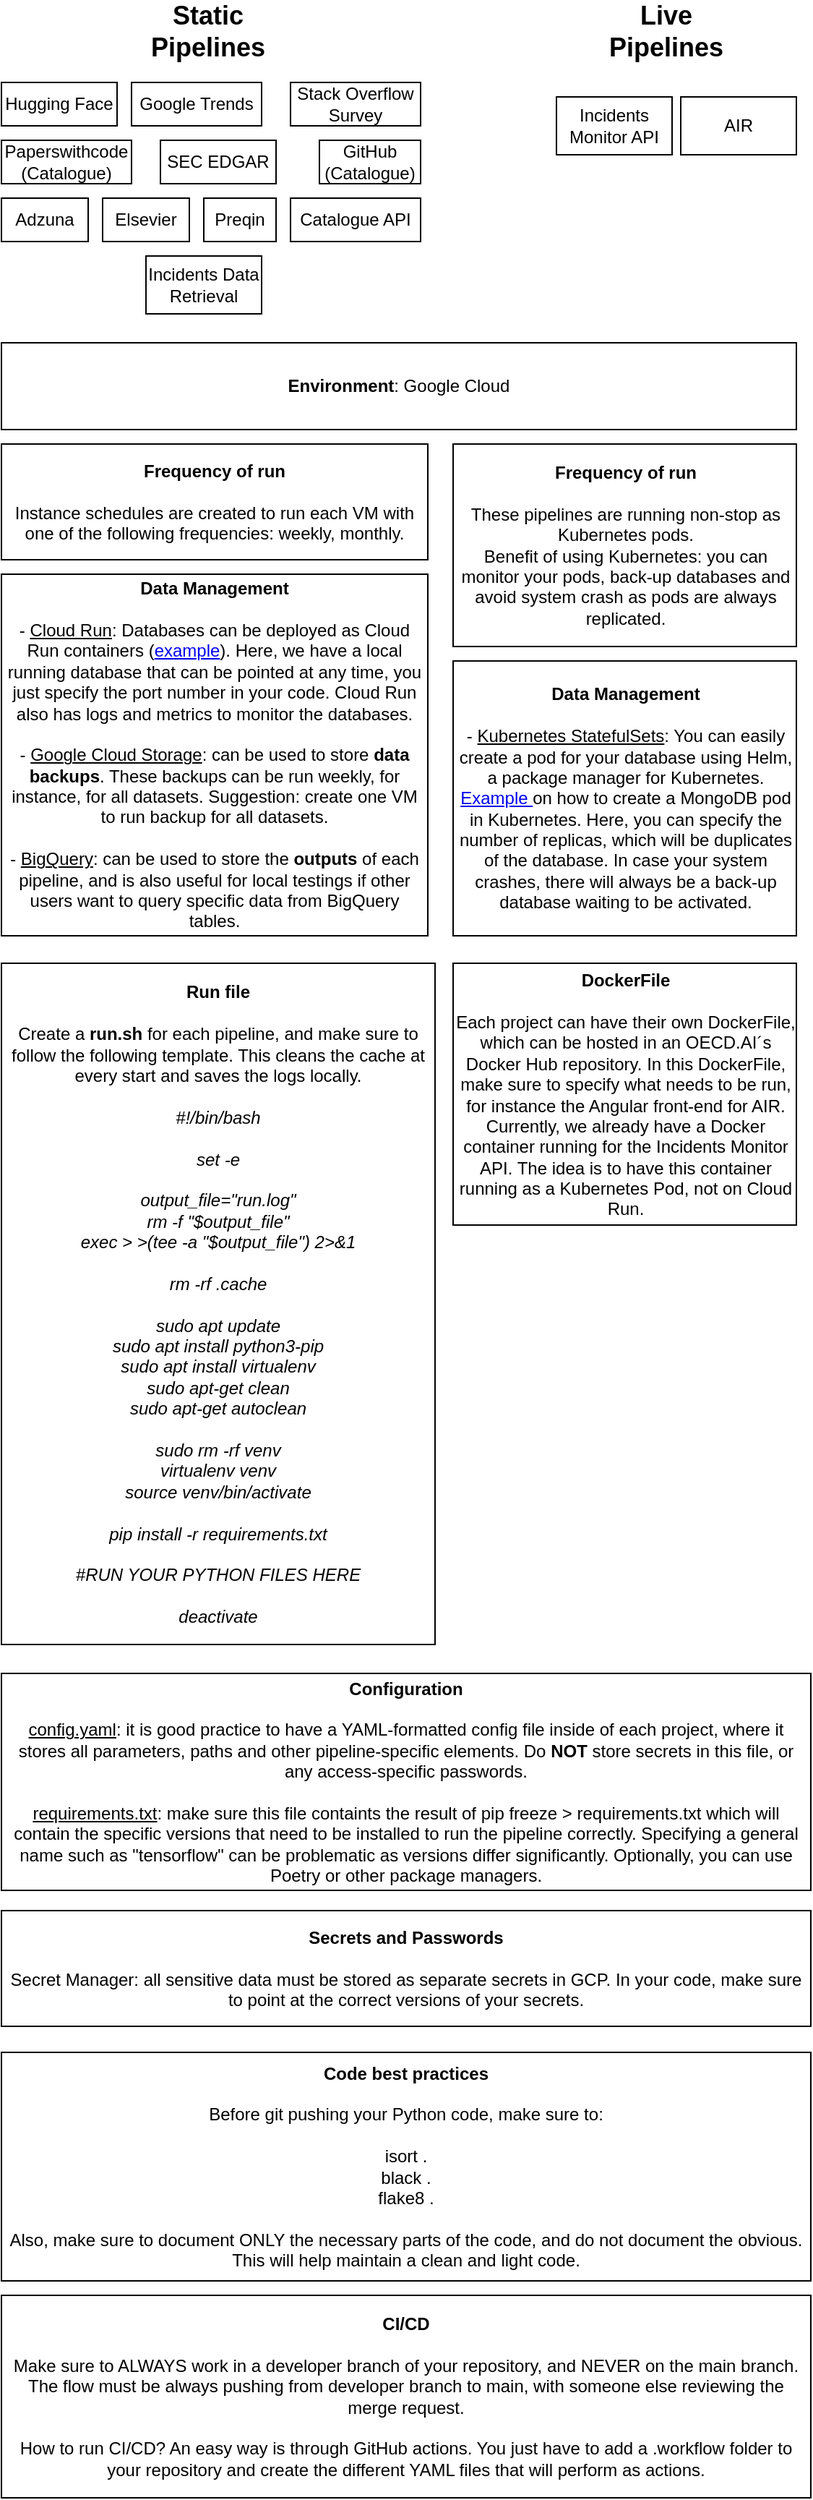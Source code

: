 <mxfile version="24.2.5" type="github">
  <diagram id="C5RBs43oDa-KdzZeNtuy" name="Page-1">
    <mxGraphModel dx="1434" dy="772" grid="1" gridSize="10" guides="1" tooltips="1" connect="1" arrows="1" fold="1" page="1" pageScale="1" pageWidth="827" pageHeight="1169" math="0" shadow="0">
      <root>
        <mxCell id="WIyWlLk6GJQsqaUBKTNV-0" />
        <mxCell id="WIyWlLk6GJQsqaUBKTNV-1" parent="WIyWlLk6GJQsqaUBKTNV-0" />
        <mxCell id="ZLdICrvh6a32DMpb2cqf-0" value="&lt;b&gt;&lt;font style=&quot;font-size: 18px;&quot;&gt;Static Pipelines&lt;/font&gt;&lt;/b&gt;" style="text;html=1;align=center;verticalAlign=middle;whiteSpace=wrap;rounded=0;" vertex="1" parent="WIyWlLk6GJQsqaUBKTNV-1">
          <mxGeometry x="132.5" y="80" width="60" height="30" as="geometry" />
        </mxCell>
        <mxCell id="ZLdICrvh6a32DMpb2cqf-2" value="&lt;b&gt;&lt;font style=&quot;font-size: 18px;&quot;&gt;Live Pipelines&lt;/font&gt;&lt;/b&gt;" style="text;html=1;align=center;verticalAlign=middle;whiteSpace=wrap;rounded=0;" vertex="1" parent="WIyWlLk6GJQsqaUBKTNV-1">
          <mxGeometry x="450" y="80" width="60" height="30" as="geometry" />
        </mxCell>
        <mxCell id="ZLdICrvh6a32DMpb2cqf-4" value="Hugging Face" style="rounded=0;whiteSpace=wrap;html=1;" vertex="1" parent="WIyWlLk6GJQsqaUBKTNV-1">
          <mxGeometry x="20" y="130" width="80" height="30" as="geometry" />
        </mxCell>
        <mxCell id="ZLdICrvh6a32DMpb2cqf-5" value="Google Trends" style="rounded=0;whiteSpace=wrap;html=1;" vertex="1" parent="WIyWlLk6GJQsqaUBKTNV-1">
          <mxGeometry x="110" y="130" width="90" height="30" as="geometry" />
        </mxCell>
        <mxCell id="ZLdICrvh6a32DMpb2cqf-6" value="Stack Overflow Survey" style="rounded=0;whiteSpace=wrap;html=1;" vertex="1" parent="WIyWlLk6GJQsqaUBKTNV-1">
          <mxGeometry x="220" y="130" width="90" height="30" as="geometry" />
        </mxCell>
        <mxCell id="ZLdICrvh6a32DMpb2cqf-7" value="SEC EDGAR" style="rounded=0;whiteSpace=wrap;html=1;" vertex="1" parent="WIyWlLk6GJQsqaUBKTNV-1">
          <mxGeometry x="130" y="170" width="80" height="30" as="geometry" />
        </mxCell>
        <mxCell id="ZLdICrvh6a32DMpb2cqf-8" value="Paperswithcode (Catalogue)" style="rounded=0;whiteSpace=wrap;html=1;" vertex="1" parent="WIyWlLk6GJQsqaUBKTNV-1">
          <mxGeometry x="20" y="170" width="90" height="30" as="geometry" />
        </mxCell>
        <mxCell id="ZLdICrvh6a32DMpb2cqf-9" value="GitHub (Catalogue)" style="rounded=0;whiteSpace=wrap;html=1;" vertex="1" parent="WIyWlLk6GJQsqaUBKTNV-1">
          <mxGeometry x="240" y="170" width="70" height="30" as="geometry" />
        </mxCell>
        <mxCell id="ZLdICrvh6a32DMpb2cqf-10" value="Adzuna" style="rounded=0;whiteSpace=wrap;html=1;" vertex="1" parent="WIyWlLk6GJQsqaUBKTNV-1">
          <mxGeometry x="20" y="210" width="60" height="30" as="geometry" />
        </mxCell>
        <mxCell id="ZLdICrvh6a32DMpb2cqf-11" value="Elsevier" style="rounded=0;whiteSpace=wrap;html=1;" vertex="1" parent="WIyWlLk6GJQsqaUBKTNV-1">
          <mxGeometry x="90" y="210" width="60" height="30" as="geometry" />
        </mxCell>
        <mxCell id="ZLdICrvh6a32DMpb2cqf-12" value="Preqin" style="rounded=0;whiteSpace=wrap;html=1;" vertex="1" parent="WIyWlLk6GJQsqaUBKTNV-1">
          <mxGeometry x="160" y="210" width="50" height="30" as="geometry" />
        </mxCell>
        <mxCell id="ZLdICrvh6a32DMpb2cqf-13" value="Catalogue API" style="rounded=0;whiteSpace=wrap;html=1;" vertex="1" parent="WIyWlLk6GJQsqaUBKTNV-1">
          <mxGeometry x="220" y="210" width="90" height="30" as="geometry" />
        </mxCell>
        <mxCell id="ZLdICrvh6a32DMpb2cqf-14" value="Incidents Monitor API" style="rounded=0;whiteSpace=wrap;html=1;" vertex="1" parent="WIyWlLk6GJQsqaUBKTNV-1">
          <mxGeometry x="404" y="140" width="80" height="40" as="geometry" />
        </mxCell>
        <mxCell id="ZLdICrvh6a32DMpb2cqf-15" value="Incidents Data Retrieval" style="rounded=0;whiteSpace=wrap;html=1;" vertex="1" parent="WIyWlLk6GJQsqaUBKTNV-1">
          <mxGeometry x="120" y="250" width="80" height="40" as="geometry" />
        </mxCell>
        <mxCell id="ZLdICrvh6a32DMpb2cqf-16" value="AIR" style="rounded=0;whiteSpace=wrap;html=1;" vertex="1" parent="WIyWlLk6GJQsqaUBKTNV-1">
          <mxGeometry x="490" y="140" width="80" height="40" as="geometry" />
        </mxCell>
        <mxCell id="ZLdICrvh6a32DMpb2cqf-20" value="&lt;b&gt;Data Management&lt;/b&gt;&lt;div&gt;&lt;br&gt;&lt;/div&gt;&lt;div&gt;- &lt;u&gt;Cloud Run&lt;/u&gt;:&amp;nbsp;&lt;span style=&quot;background-color: initial;&quot;&gt;Databases can be deployed as Cloud Run containers (&lt;/span&gt;&lt;a style=&quot;background-color: initial;&quot; href=&quot;https://hub.docker.com/_/postgres&quot;&gt;example&lt;/a&gt;&lt;span style=&quot;background-color: initial;&quot;&gt;). Here, we have a local running database that can be pointed at any time, you just specify the port number in your code. Cloud Run also has logs and metrics to monitor the databases.&lt;/span&gt;&lt;/div&gt;&lt;div&gt;&lt;span style=&quot;background-color: initial;&quot;&gt;&lt;br&gt;&lt;/span&gt;&lt;/div&gt;&lt;div&gt;&lt;span style=&quot;background-color: initial;&quot;&gt;- &lt;u&gt;Google Cloud Storage&lt;/u&gt;: can be used to store &lt;b&gt;data backups&lt;/b&gt;. These backups can be run weekly, for instance, for all datasets. Suggestion: create one VM to run backup for all datasets.&lt;/span&gt;&lt;/div&gt;&lt;div&gt;&lt;span style=&quot;background-color: initial;&quot;&gt;&lt;br&gt;&lt;/span&gt;&lt;/div&gt;&lt;div&gt;&lt;span style=&quot;background-color: initial;&quot;&gt;- &lt;u&gt;BigQuery&lt;/u&gt;: can be used to store the &lt;b&gt;outputs &lt;/b&gt;of each pipeline, and is also useful for local testings if other users want to query specific data from BigQuery tables.&lt;/span&gt;&lt;/div&gt;" style="rounded=0;whiteSpace=wrap;html=1;" vertex="1" parent="WIyWlLk6GJQsqaUBKTNV-1">
          <mxGeometry x="20" y="470" width="295" height="250" as="geometry" />
        </mxCell>
        <mxCell id="ZLdICrvh6a32DMpb2cqf-21" value="&lt;b&gt;Configuration&lt;/b&gt;&lt;div&gt;&lt;br&gt;&lt;/div&gt;&lt;div&gt;&lt;u&gt;config.yaml&lt;/u&gt;: it is good practice to have a YAML-formatted config file inside of each project, where it stores all parameters, paths and other pipeline-specific elements. Do &lt;b&gt;NOT &lt;/b&gt;store secrets in this file, or any access-specific passwords.&lt;/div&gt;&lt;div&gt;&lt;br&gt;&lt;/div&gt;&lt;div&gt;&lt;u&gt;requirements.txt&lt;/u&gt;: make sure this file containts the result of pip freeze &amp;gt; requirements.txt which will contain the specific versions that need to be installed to run the pipeline correctly. Specifying a general name such as &quot;tensorflow&quot; can be problematic as versions differ significantly. Optionally, you can use Poetry or other package managers.&lt;/div&gt;" style="rounded=0;whiteSpace=wrap;html=1;" vertex="1" parent="WIyWlLk6GJQsqaUBKTNV-1">
          <mxGeometry x="20" y="1230" width="560" height="150" as="geometry" />
        </mxCell>
        <mxCell id="ZLdICrvh6a32DMpb2cqf-23" value="&lt;b&gt;Frequency of run&lt;/b&gt;&lt;div&gt;&lt;b&gt;&lt;br&gt;&lt;/b&gt;&lt;div&gt;Instance schedules are created to run each VM with one of the following frequencies: w&lt;span style=&quot;background-color: initial;&quot;&gt;eekly, m&lt;/span&gt;&lt;span style=&quot;background-color: initial;&quot;&gt;onthly.&lt;/span&gt;&lt;/div&gt;&lt;/div&gt;" style="rounded=0;whiteSpace=wrap;html=1;" vertex="1" parent="WIyWlLk6GJQsqaUBKTNV-1">
          <mxGeometry x="20" y="380" width="295" height="80" as="geometry" />
        </mxCell>
        <mxCell id="ZLdICrvh6a32DMpb2cqf-24" value="&lt;div&gt;&lt;b&gt;Secrets and Passwords&lt;/b&gt;&lt;/div&gt;&lt;div&gt;&lt;b&gt;&lt;br&gt;&lt;/b&gt;&lt;/div&gt;&lt;div&gt;Secret Manager: all sensitive data must be stored as separate secrets in GCP. In your code, make sure to point at the correct versions of your secrets.&lt;/div&gt;" style="rounded=0;whiteSpace=wrap;html=1;" vertex="1" parent="WIyWlLk6GJQsqaUBKTNV-1">
          <mxGeometry x="20" y="1394" width="560" height="80" as="geometry" />
        </mxCell>
        <mxCell id="ZLdICrvh6a32DMpb2cqf-25" value="&lt;div&gt;&lt;b&gt;Code best practices&lt;/b&gt;&lt;/div&gt;&lt;div&gt;&lt;br&gt;&lt;/div&gt;&lt;div&gt;Before git pushing your Python code, make sure to:&lt;/div&gt;&lt;div&gt;&lt;br&gt;&lt;/div&gt;&lt;div&gt;isort .&lt;/div&gt;&lt;div&gt;black .&lt;/div&gt;&lt;div&gt;flake8 .&lt;/div&gt;&lt;div&gt;&lt;br&gt;&lt;/div&gt;&lt;div&gt;Also, make sure to document ONLY the necessary parts of the code, and do not document the obvious. This will help maintain a clean and light code.&lt;/div&gt;" style="rounded=0;whiteSpace=wrap;html=1;" vertex="1" parent="WIyWlLk6GJQsqaUBKTNV-1">
          <mxGeometry x="20" y="1492" width="560" height="158" as="geometry" />
        </mxCell>
        <mxCell id="ZLdICrvh6a32DMpb2cqf-27" value="&lt;b&gt;Run file&lt;/b&gt;&lt;div&gt;&lt;br&gt;&lt;/div&gt;&lt;div&gt;Create a &lt;b&gt;run.sh&lt;/b&gt; for each pipeline, and make sure to follow the following template. This cleans the cache at every start and saves the logs locally.&lt;/div&gt;&lt;div&gt;&lt;br&gt;&lt;/div&gt;&lt;div&gt;&lt;div&gt;&lt;i&gt;#!/bin/bash&lt;/i&gt;&lt;/div&gt;&lt;div&gt;&lt;i&gt;&lt;br&gt;&lt;/i&gt;&lt;/div&gt;&lt;div&gt;&lt;i&gt;set -e&lt;/i&gt;&lt;/div&gt;&lt;div&gt;&lt;i&gt;&lt;br&gt;&lt;/i&gt;&lt;/div&gt;&lt;div&gt;&lt;i&gt;output_file=&quot;run.log&quot;&lt;/i&gt;&lt;/div&gt;&lt;div&gt;&lt;i&gt;rm -f &quot;$output_file&quot;&lt;/i&gt;&lt;/div&gt;&lt;div&gt;&lt;i&gt;exec &amp;gt; &amp;gt;(tee -a &quot;$output_file&quot;) 2&amp;gt;&amp;amp;1&lt;/i&gt;&lt;/div&gt;&lt;div&gt;&lt;i&gt;&lt;br&gt;&lt;/i&gt;&lt;/div&gt;&lt;div&gt;&lt;i&gt;rm -rf .cache&lt;/i&gt;&lt;/div&gt;&lt;div&gt;&lt;i&gt;&lt;br&gt;&lt;/i&gt;&lt;/div&gt;&lt;div&gt;&lt;i&gt;sudo apt update&lt;/i&gt;&lt;/div&gt;&lt;div&gt;&lt;i&gt;sudo apt install python3-pip&lt;/i&gt;&lt;/div&gt;&lt;div&gt;&lt;i&gt;sudo apt install virtualenv&lt;/i&gt;&lt;/div&gt;&lt;div&gt;&lt;i&gt;sudo apt-get clean&lt;/i&gt;&lt;/div&gt;&lt;div&gt;&lt;i&gt;sudo apt-get autoclean&lt;/i&gt;&lt;/div&gt;&lt;div&gt;&lt;i&gt;&lt;br&gt;&lt;/i&gt;&lt;/div&gt;&lt;div&gt;&lt;i&gt;sudo rm -rf venv&lt;/i&gt;&lt;/div&gt;&lt;div&gt;&lt;i&gt;virtualenv venv&lt;/i&gt;&lt;/div&gt;&lt;div&gt;&lt;i&gt;source venv/bin/activate&lt;/i&gt;&lt;/div&gt;&lt;div&gt;&lt;i&gt;&lt;br&gt;&lt;/i&gt;&lt;/div&gt;&lt;div&gt;&lt;i&gt;pip install -r requirements.txt&lt;/i&gt;&lt;/div&gt;&lt;div&gt;&lt;i&gt;&lt;br&gt;&lt;/i&gt;&lt;/div&gt;&lt;div&gt;&lt;i&gt;#RUN YOUR PYTHON FILES HERE&lt;/i&gt;&lt;/div&gt;&lt;div&gt;&lt;i&gt;&lt;br&gt;&lt;/i&gt;&lt;/div&gt;&lt;div&gt;&lt;i&gt;deactivate&lt;/i&gt;&lt;/div&gt;&lt;/div&gt;" style="rounded=0;whiteSpace=wrap;html=1;" vertex="1" parent="WIyWlLk6GJQsqaUBKTNV-1">
          <mxGeometry x="20" y="739" width="300" height="471" as="geometry" />
        </mxCell>
        <mxCell id="ZLdICrvh6a32DMpb2cqf-31" value="&lt;b&gt;Environment&lt;/b&gt;: Google Cloud" style="rounded=0;whiteSpace=wrap;html=1;" vertex="1" parent="WIyWlLk6GJQsqaUBKTNV-1">
          <mxGeometry x="20" y="310" width="550" height="60" as="geometry" />
        </mxCell>
        <mxCell id="ZLdICrvh6a32DMpb2cqf-32" value="&lt;b&gt;Frequency of run&lt;/b&gt;&lt;div&gt;&lt;b&gt;&lt;br&gt;&lt;/b&gt;&lt;div&gt;These pipelines are running non-stop as Kubernetes pods.&lt;/div&gt;&lt;/div&gt;&lt;div&gt;Benefit of using Kubernetes: you can monitor your pods, back-up databases and avoid system crash as pods are always replicated.&lt;/div&gt;" style="rounded=0;whiteSpace=wrap;html=1;" vertex="1" parent="WIyWlLk6GJQsqaUBKTNV-1">
          <mxGeometry x="332.5" y="380" width="237.5" height="140" as="geometry" />
        </mxCell>
        <mxCell id="ZLdICrvh6a32DMpb2cqf-33" value="&lt;b&gt;Data Management&lt;/b&gt;&lt;div&gt;&lt;br&gt;&lt;/div&gt;&lt;div&gt;- &lt;u&gt;Kubernetes StatefulSets&lt;/u&gt;: You can easily create a pod for your database using Helm, a package manager for Kubernetes. &lt;a href=&quot;https://artifacthub.io/packages/helm/bitnami/mongodb&quot;&gt;Example &lt;/a&gt;on how to create a MongoDB pod in Kubernetes. Here, you can specify the number of replicas, which will be duplicates of the database. In case your system crashes, there will always be a back-up database waiting to be activated.&lt;/div&gt;" style="rounded=0;whiteSpace=wrap;html=1;" vertex="1" parent="WIyWlLk6GJQsqaUBKTNV-1">
          <mxGeometry x="332.5" y="530" width="237.5" height="190" as="geometry" />
        </mxCell>
        <mxCell id="ZLdICrvh6a32DMpb2cqf-34" value="&lt;div&gt;&lt;b&gt;DockerFile&lt;/b&gt;&lt;/div&gt;&lt;div&gt;&lt;br&gt;&lt;/div&gt;&lt;div&gt;Each project can have their own DockerFile, which can be hosted in an OECD.AI´s Docker Hub repository. In this DockerFile, make sure to specify what needs to be run, for instance the Angular front-end for AIR. Currently, we already have a Docker container running for the Incidents Monitor API. The idea is to have this container running as a Kubernetes Pod, not on Cloud Run.&lt;/div&gt;" style="rounded=0;whiteSpace=wrap;html=1;" vertex="1" parent="WIyWlLk6GJQsqaUBKTNV-1">
          <mxGeometry x="332.5" y="739" width="237.5" height="181" as="geometry" />
        </mxCell>
        <mxCell id="ZLdICrvh6a32DMpb2cqf-35" value="&lt;div&gt;&lt;b&gt;CI/CD&lt;/b&gt;&lt;/div&gt;&lt;div&gt;&lt;br&gt;&lt;/div&gt;&lt;div&gt;Make sure to ALWAYS work in a developer branch of your repository, and NEVER on the main branch.&lt;/div&gt;&lt;div&gt;The flow must be always pushing from developer branch to main, with someone else reviewing the merge request.&lt;/div&gt;&lt;div&gt;&lt;br&gt;&lt;/div&gt;&lt;div&gt;How to run CI/CD? An easy way is through GitHub actions. You just have to add a .workflow folder to your repository and create the different YAML files that will perform as actions.&lt;/div&gt;" style="rounded=0;whiteSpace=wrap;html=1;" vertex="1" parent="WIyWlLk6GJQsqaUBKTNV-1">
          <mxGeometry x="20" y="1660" width="560" height="140" as="geometry" />
        </mxCell>
      </root>
    </mxGraphModel>
  </diagram>
</mxfile>
